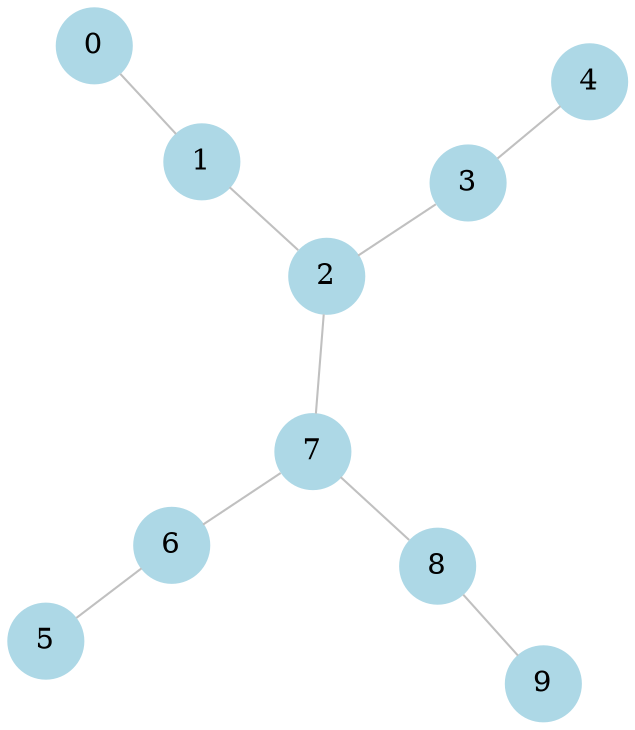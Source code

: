 graph G {
graph [layout = neato]
node [shape = circle,
style = filled,
style = filled,
color = lightblue]
edge [color = silver]
0;
1;
2;
3;
4;
5;
6;
7;
8;
9;
0--1 ;
1--2 ;
2--3 ;
3--4 ;
2--7 ;
5--6 ;
6--7 ;
7--8 ;
8--9 ;
}
